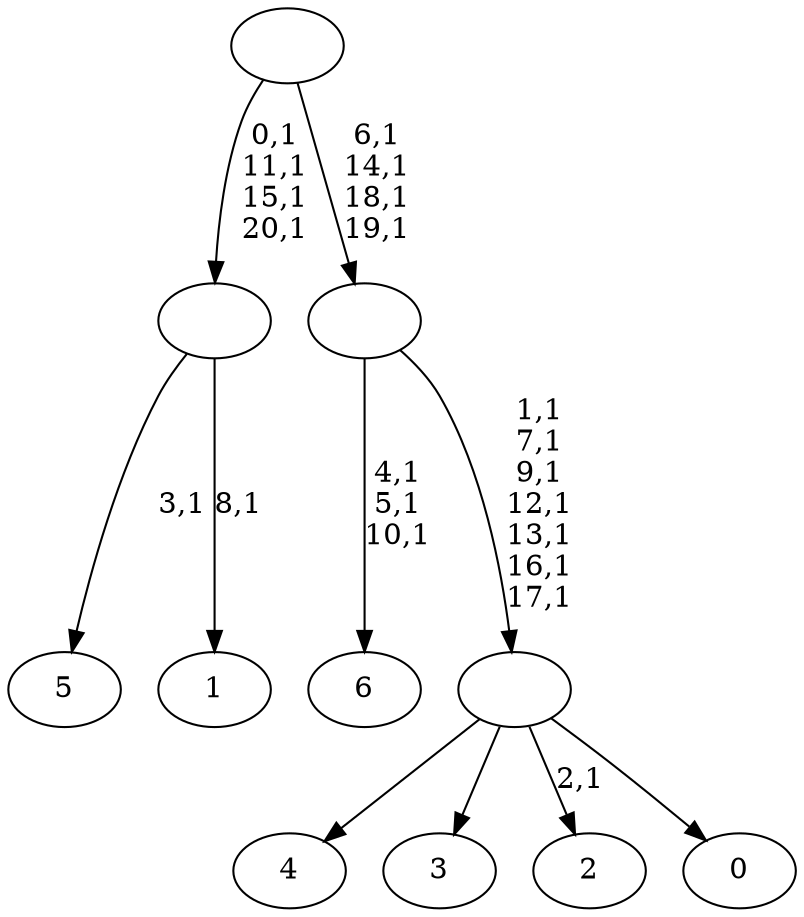 digraph T {
	28 [label="6"]
	24 [label="5"]
	22 [label="4"]
	21 [label="3"]
	20 [label="2"]
	18 [label="1"]
	16 [label=""]
	12 [label="0"]
	11 [label=""]
	4 [label=""]
	0 [label=""]
	16 -> 18 [label="8,1"]
	16 -> 24 [label="3,1"]
	11 -> 20 [label="2,1"]
	11 -> 22 [label=""]
	11 -> 21 [label=""]
	11 -> 12 [label=""]
	4 -> 11 [label="1,1\n7,1\n9,1\n12,1\n13,1\n16,1\n17,1"]
	4 -> 28 [label="4,1\n5,1\n10,1"]
	0 -> 4 [label="6,1\n14,1\n18,1\n19,1"]
	0 -> 16 [label="0,1\n11,1\n15,1\n20,1"]
}
